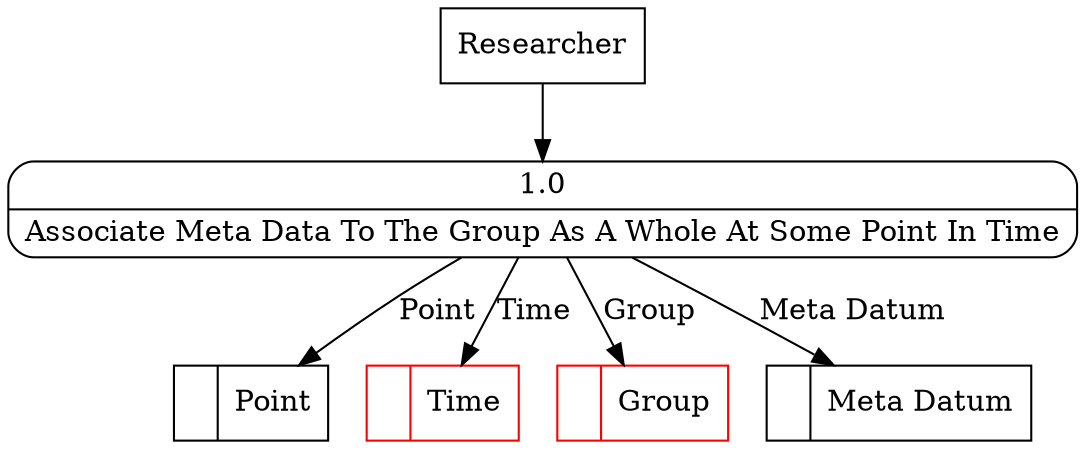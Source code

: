 digraph dfd2{ 
node[shape=record]
200 [label="<f0>  |<f1> Point " ];
201 [label="<f0>  |<f1> Time " color=red];
202 [label="<f0>  |<f1> Group " color=red];
203 [label="<f0>  |<f1> Meta Datum " ];
204 [label="Researcher" shape=box];
205 [label="{<f0> 1.0|<f1> Associate Meta Data To The Group As A Whole At Some Point In Time }" shape=Mrecord];
204 -> 205
205 -> 203 [label="Meta Datum"]
205 -> 202 [label="Group"]
205 -> 200 [label="Point"]
205 -> 201 [label="Time"]
}